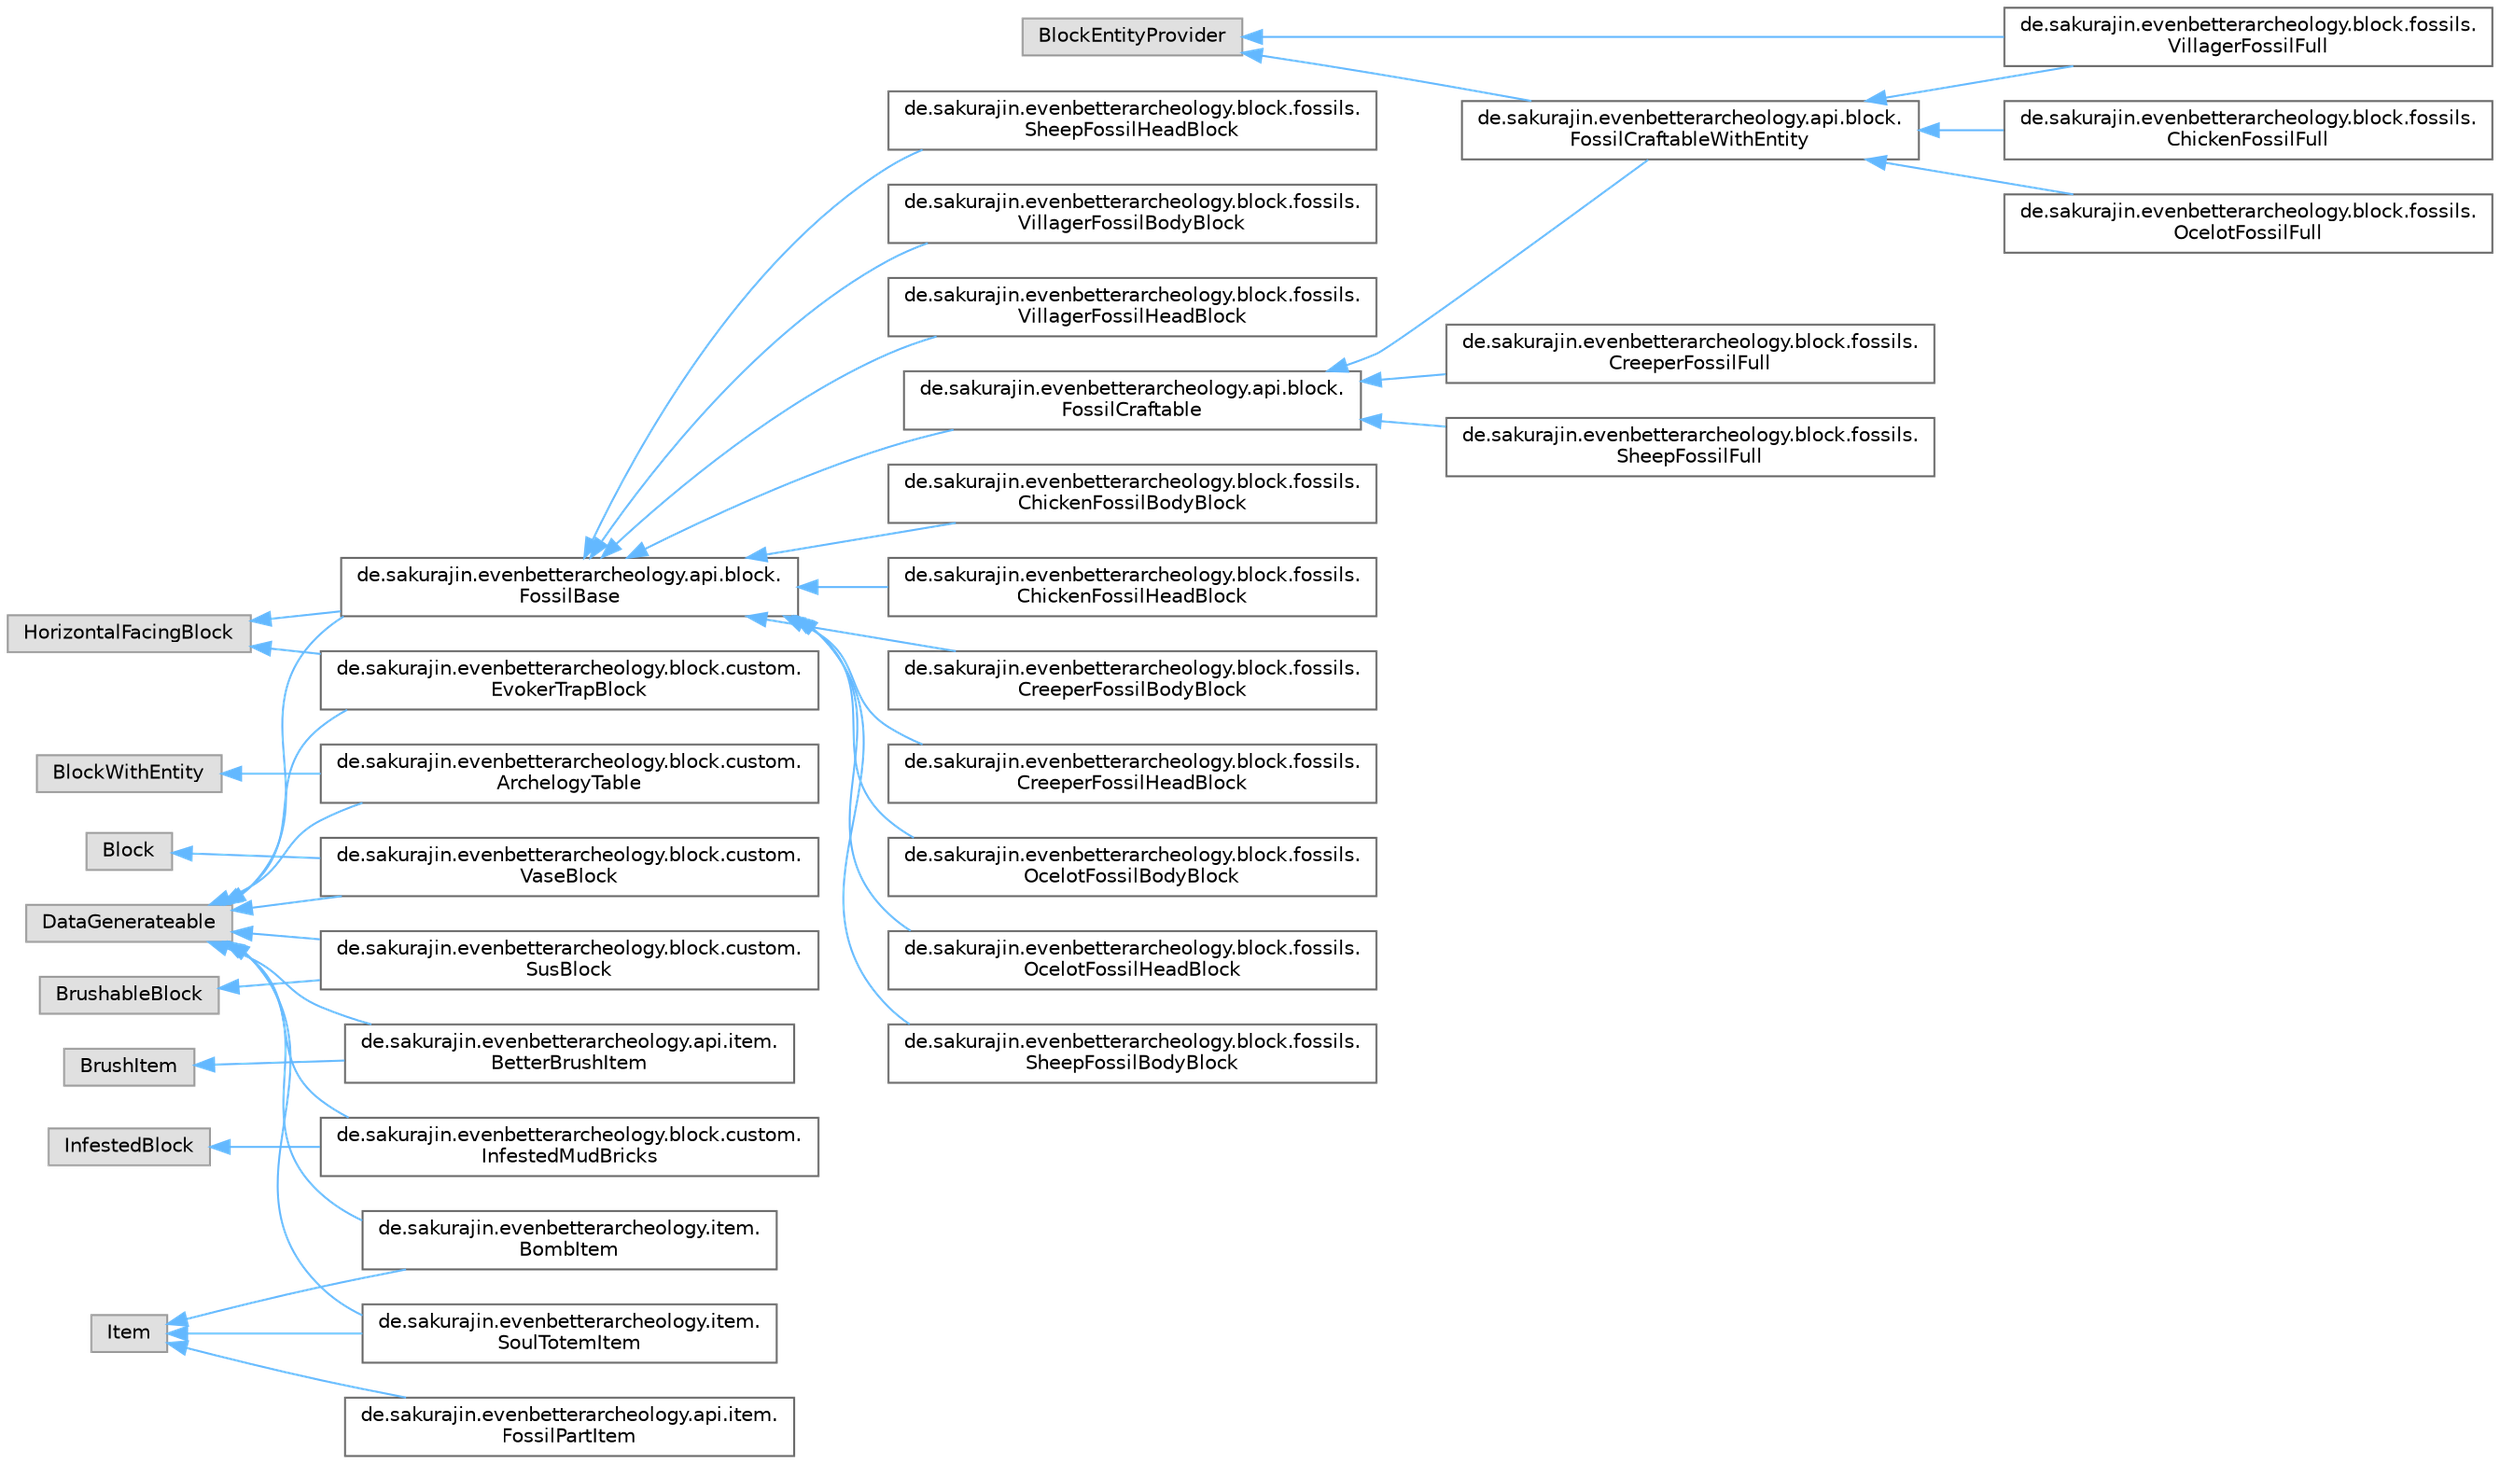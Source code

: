 digraph "Graphical Class Hierarchy"
{
 // LATEX_PDF_SIZE
  bgcolor="transparent";
  edge [fontname=Helvetica,fontsize=10,labelfontname=Helvetica,labelfontsize=10];
  node [fontname=Helvetica,fontsize=10,shape=box,height=0.2,width=0.4];
  rankdir="LR";
  Node0 [label="BlockEntityProvider",height=0.2,width=0.4,color="grey60", fillcolor="#E0E0E0", style="filled",tooltip=" "];
  Node0 -> Node1 [dir="back",color="steelblue1",style="solid"];
  Node1 [label="de.sakurajin.evenbetterarcheology.api.block.\lFossilCraftableWithEntity",height=0.2,width=0.4,color="grey40", fillcolor="white", style="filled",URL="$classde_1_1sakurajin_1_1evenbetterarcheology_1_1api_1_1block_1_1FossilCraftableWithEntity.html",tooltip=" "];
  Node1 -> Node2 [dir="back",color="steelblue1",style="solid"];
  Node2 [label="de.sakurajin.evenbetterarcheology.block.fossils.\lChickenFossilFull",height=0.2,width=0.4,color="grey40", fillcolor="white", style="filled",URL="$classde_1_1sakurajin_1_1evenbetterarcheology_1_1block_1_1fossils_1_1ChickenFossilFull.html",tooltip=" "];
  Node1 -> Node3 [dir="back",color="steelblue1",style="solid"];
  Node3 [label="de.sakurajin.evenbetterarcheology.block.fossils.\lOcelotFossilFull",height=0.2,width=0.4,color="grey40", fillcolor="white", style="filled",URL="$classde_1_1sakurajin_1_1evenbetterarcheology_1_1block_1_1fossils_1_1OcelotFossilFull.html",tooltip=" "];
  Node1 -> Node4 [dir="back",color="steelblue1",style="solid"];
  Node4 [label="de.sakurajin.evenbetterarcheology.block.fossils.\lVillagerFossilFull",height=0.2,width=0.4,color="grey40", fillcolor="white", style="filled",URL="$classde_1_1sakurajin_1_1evenbetterarcheology_1_1block_1_1fossils_1_1VillagerFossilFull.html",tooltip=" "];
  Node0 -> Node4 [dir="back",color="steelblue1",style="solid"];
  Node23 [label="BlockWithEntity",height=0.2,width=0.4,color="grey60", fillcolor="#E0E0E0", style="filled",tooltip=" "];
  Node23 -> Node22 [dir="back",color="steelblue1",style="solid"];
  Node22 [label="de.sakurajin.evenbetterarcheology.block.custom.\lArchelogyTable",height=0.2,width=0.4,color="grey40", fillcolor="white", style="filled",URL="$classde_1_1sakurajin_1_1evenbetterarcheology_1_1block_1_1custom_1_1ArchelogyTable.html",tooltip=" "];
  Node31 [label="Block",height=0.2,width=0.4,color="grey60", fillcolor="#E0E0E0", style="filled",tooltip=" "];
  Node31 -> Node30 [dir="back",color="steelblue1",style="solid"];
  Node30 [label="de.sakurajin.evenbetterarcheology.block.custom.\lVaseBlock",height=0.2,width=0.4,color="grey40", fillcolor="white", style="filled",URL="$classde_1_1sakurajin_1_1evenbetterarcheology_1_1block_1_1custom_1_1VaseBlock.html",tooltip=" "];
  Node29 [label="BrushableBlock",height=0.2,width=0.4,color="grey60", fillcolor="#E0E0E0", style="filled",tooltip=" "];
  Node29 -> Node28 [dir="back",color="steelblue1",style="solid"];
  Node28 [label="de.sakurajin.evenbetterarcheology.block.custom.\lSusBlock",height=0.2,width=0.4,color="grey40", fillcolor="white", style="filled",URL="$classde_1_1sakurajin_1_1evenbetterarcheology_1_1block_1_1custom_1_1SusBlock.html",tooltip=" "];
  Node21 [label="BrushItem",height=0.2,width=0.4,color="grey60", fillcolor="#E0E0E0", style="filled",tooltip=" "];
  Node21 -> Node20 [dir="back",color="steelblue1",style="solid"];
  Node20 [label="de.sakurajin.evenbetterarcheology.api.item.\lBetterBrushItem",height=0.2,width=0.4,color="grey40", fillcolor="white", style="filled",URL="$classde_1_1sakurajin_1_1evenbetterarcheology_1_1api_1_1item_1_1BetterBrushItem.html",tooltip="This is an extension of the BrushItem for Brushes that are made from better materials."];
  Node19 [label="DataGenerateable",height=0.2,width=0.4,color="grey60", fillcolor="#E0E0E0", style="filled",tooltip=" "];
  Node19 -> Node8 [dir="back",color="steelblue1",style="solid"];
  Node8 [label="de.sakurajin.evenbetterarcheology.api.block.\lFossilBase",height=0.2,width=0.4,color="grey40", fillcolor="white", style="filled",URL="$classde_1_1sakurajin_1_1evenbetterarcheology_1_1api_1_1block_1_1FossilBase.html",tooltip=" "];
  Node8 -> Node5 [dir="back",color="steelblue1",style="solid"];
  Node5 [label="de.sakurajin.evenbetterarcheology.api.block.\lFossilCraftable",height=0.2,width=0.4,color="grey40", fillcolor="white", style="filled",URL="$classde_1_1sakurajin_1_1evenbetterarcheology_1_1api_1_1block_1_1FossilCraftable.html",tooltip=" "];
  Node5 -> Node1 [dir="back",color="steelblue1",style="solid"];
  Node5 -> Node6 [dir="back",color="steelblue1",style="solid"];
  Node6 [label="de.sakurajin.evenbetterarcheology.block.fossils.\lCreeperFossilFull",height=0.2,width=0.4,color="grey40", fillcolor="white", style="filled",URL="$classde_1_1sakurajin_1_1evenbetterarcheology_1_1block_1_1fossils_1_1CreeperFossilFull.html",tooltip=" "];
  Node5 -> Node7 [dir="back",color="steelblue1",style="solid"];
  Node7 [label="de.sakurajin.evenbetterarcheology.block.fossils.\lSheepFossilFull",height=0.2,width=0.4,color="grey40", fillcolor="white", style="filled",URL="$classde_1_1sakurajin_1_1evenbetterarcheology_1_1block_1_1fossils_1_1SheepFossilFull.html",tooltip=" "];
  Node8 -> Node9 [dir="back",color="steelblue1",style="solid"];
  Node9 [label="de.sakurajin.evenbetterarcheology.block.fossils.\lChickenFossilBodyBlock",height=0.2,width=0.4,color="grey40", fillcolor="white", style="filled",URL="$classde_1_1sakurajin_1_1evenbetterarcheology_1_1block_1_1fossils_1_1ChickenFossilBodyBlock.html",tooltip=" "];
  Node8 -> Node10 [dir="back",color="steelblue1",style="solid"];
  Node10 [label="de.sakurajin.evenbetterarcheology.block.fossils.\lChickenFossilHeadBlock",height=0.2,width=0.4,color="grey40", fillcolor="white", style="filled",URL="$classde_1_1sakurajin_1_1evenbetterarcheology_1_1block_1_1fossils_1_1ChickenFossilHeadBlock.html",tooltip=" "];
  Node8 -> Node11 [dir="back",color="steelblue1",style="solid"];
  Node11 [label="de.sakurajin.evenbetterarcheology.block.fossils.\lCreeperFossilBodyBlock",height=0.2,width=0.4,color="grey40", fillcolor="white", style="filled",URL="$classde_1_1sakurajin_1_1evenbetterarcheology_1_1block_1_1fossils_1_1CreeperFossilBodyBlock.html",tooltip=" "];
  Node8 -> Node12 [dir="back",color="steelblue1",style="solid"];
  Node12 [label="de.sakurajin.evenbetterarcheology.block.fossils.\lCreeperFossilHeadBlock",height=0.2,width=0.4,color="grey40", fillcolor="white", style="filled",URL="$classde_1_1sakurajin_1_1evenbetterarcheology_1_1block_1_1fossils_1_1CreeperFossilHeadBlock.html",tooltip=" "];
  Node8 -> Node13 [dir="back",color="steelblue1",style="solid"];
  Node13 [label="de.sakurajin.evenbetterarcheology.block.fossils.\lOcelotFossilBodyBlock",height=0.2,width=0.4,color="grey40", fillcolor="white", style="filled",URL="$classde_1_1sakurajin_1_1evenbetterarcheology_1_1block_1_1fossils_1_1OcelotFossilBodyBlock.html",tooltip=" "];
  Node8 -> Node14 [dir="back",color="steelblue1",style="solid"];
  Node14 [label="de.sakurajin.evenbetterarcheology.block.fossils.\lOcelotFossilHeadBlock",height=0.2,width=0.4,color="grey40", fillcolor="white", style="filled",URL="$classde_1_1sakurajin_1_1evenbetterarcheology_1_1block_1_1fossils_1_1OcelotFossilHeadBlock.html",tooltip=" "];
  Node8 -> Node15 [dir="back",color="steelblue1",style="solid"];
  Node15 [label="de.sakurajin.evenbetterarcheology.block.fossils.\lSheepFossilBodyBlock",height=0.2,width=0.4,color="grey40", fillcolor="white", style="filled",URL="$classde_1_1sakurajin_1_1evenbetterarcheology_1_1block_1_1fossils_1_1SheepFossilBodyBlock.html",tooltip=" "];
  Node8 -> Node16 [dir="back",color="steelblue1",style="solid"];
  Node16 [label="de.sakurajin.evenbetterarcheology.block.fossils.\lSheepFossilHeadBlock",height=0.2,width=0.4,color="grey40", fillcolor="white", style="filled",URL="$classde_1_1sakurajin_1_1evenbetterarcheology_1_1block_1_1fossils_1_1SheepFossilHeadBlock.html",tooltip=" "];
  Node8 -> Node17 [dir="back",color="steelblue1",style="solid"];
  Node17 [label="de.sakurajin.evenbetterarcheology.block.fossils.\lVillagerFossilBodyBlock",height=0.2,width=0.4,color="grey40", fillcolor="white", style="filled",URL="$classde_1_1sakurajin_1_1evenbetterarcheology_1_1block_1_1fossils_1_1VillagerFossilBodyBlock.html",tooltip=" "];
  Node8 -> Node18 [dir="back",color="steelblue1",style="solid"];
  Node18 [label="de.sakurajin.evenbetterarcheology.block.fossils.\lVillagerFossilHeadBlock",height=0.2,width=0.4,color="grey40", fillcolor="white", style="filled",URL="$classde_1_1sakurajin_1_1evenbetterarcheology_1_1block_1_1fossils_1_1VillagerFossilHeadBlock.html",tooltip=" "];
  Node19 -> Node20 [dir="back",color="steelblue1",style="solid"];
  Node19 -> Node22 [dir="back",color="steelblue1",style="solid"];
  Node19 -> Node24 [dir="back",color="steelblue1",style="solid"];
  Node24 [label="de.sakurajin.evenbetterarcheology.block.custom.\lEvokerTrapBlock",height=0.2,width=0.4,color="grey40", fillcolor="white", style="filled",URL="$classde_1_1sakurajin_1_1evenbetterarcheology_1_1block_1_1custom_1_1EvokerTrapBlock.html",tooltip=" "];
  Node19 -> Node26 [dir="back",color="steelblue1",style="solid"];
  Node26 [label="de.sakurajin.evenbetterarcheology.block.custom.\lInfestedMudBricks",height=0.2,width=0.4,color="grey40", fillcolor="white", style="filled",URL="$classde_1_1sakurajin_1_1evenbetterarcheology_1_1block_1_1custom_1_1InfestedMudBricks.html",tooltip=" "];
  Node19 -> Node28 [dir="back",color="steelblue1",style="solid"];
  Node19 -> Node30 [dir="back",color="steelblue1",style="solid"];
  Node19 -> Node32 [dir="back",color="steelblue1",style="solid"];
  Node32 [label="de.sakurajin.evenbetterarcheology.item.\lBombItem",height=0.2,width=0.4,color="grey40", fillcolor="white", style="filled",URL="$classde_1_1sakurajin_1_1evenbetterarcheology_1_1item_1_1BombItem.html",tooltip=" "];
  Node19 -> Node35 [dir="back",color="steelblue1",style="solid"];
  Node35 [label="de.sakurajin.evenbetterarcheology.item.\lSoulTotemItem",height=0.2,width=0.4,color="grey40", fillcolor="white", style="filled",URL="$classde_1_1sakurajin_1_1evenbetterarcheology_1_1item_1_1SoulTotemItem.html",tooltip=" "];
  Node25 [label="HorizontalFacingBlock",height=0.2,width=0.4,color="grey60", fillcolor="#E0E0E0", style="filled",tooltip=" "];
  Node25 -> Node8 [dir="back",color="steelblue1",style="solid"];
  Node25 -> Node24 [dir="back",color="steelblue1",style="solid"];
  Node27 [label="InfestedBlock",height=0.2,width=0.4,color="grey60", fillcolor="#E0E0E0", style="filled",tooltip=" "];
  Node27 -> Node26 [dir="back",color="steelblue1",style="solid"];
  Node33 [label="Item",height=0.2,width=0.4,color="grey60", fillcolor="#E0E0E0", style="filled",tooltip=" "];
  Node33 -> Node34 [dir="back",color="steelblue1",style="solid"];
  Node34 [label="de.sakurajin.evenbetterarcheology.api.item.\lFossilPartItem",height=0.2,width=0.4,color="grey40", fillcolor="white", style="filled",URL="$classde_1_1sakurajin_1_1evenbetterarcheology_1_1api_1_1item_1_1FossilPartItem.html",tooltip=" "];
  Node33 -> Node32 [dir="back",color="steelblue1",style="solid"];
  Node33 -> Node35 [dir="back",color="steelblue1",style="solid"];
}
